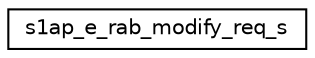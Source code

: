 digraph "Graphical Class Hierarchy"
{
 // LATEX_PDF_SIZE
  edge [fontname="Helvetica",fontsize="10",labelfontname="Helvetica",labelfontsize="10"];
  node [fontname="Helvetica",fontsize="10",shape=record];
  rankdir="LR";
  Node0 [label="s1ap_e_rab_modify_req_s",height=0.2,width=0.4,color="black", fillcolor="white", style="filled",URL="$structs1ap__e__rab__modify__req__s.html",tooltip=" "];
}
